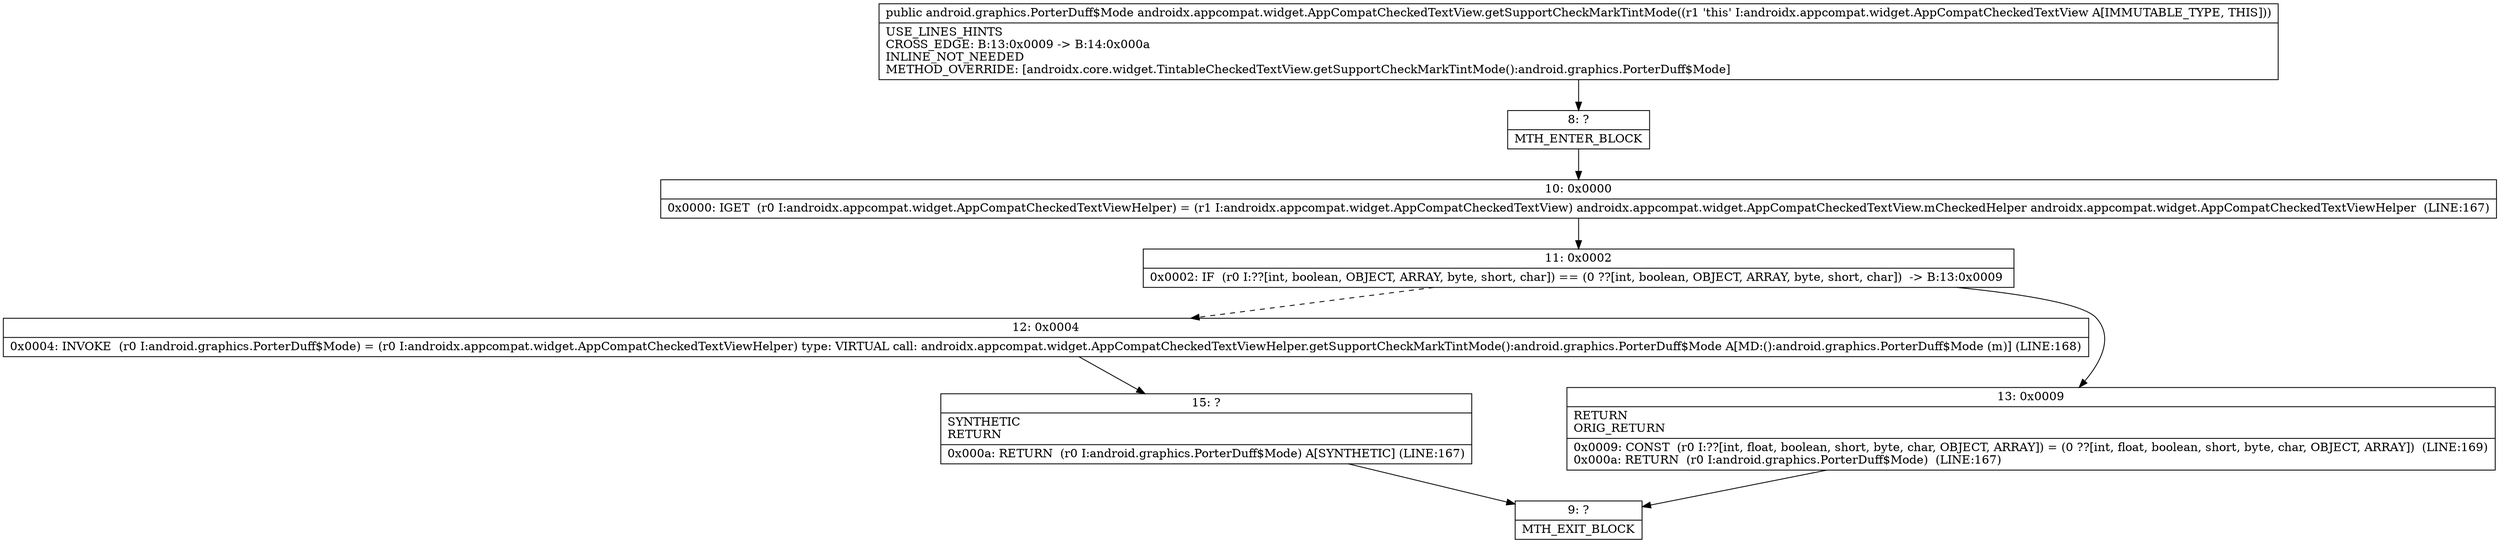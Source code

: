 digraph "CFG forandroidx.appcompat.widget.AppCompatCheckedTextView.getSupportCheckMarkTintMode()Landroid\/graphics\/PorterDuff$Mode;" {
Node_8 [shape=record,label="{8\:\ ?|MTH_ENTER_BLOCK\l}"];
Node_10 [shape=record,label="{10\:\ 0x0000|0x0000: IGET  (r0 I:androidx.appcompat.widget.AppCompatCheckedTextViewHelper) = (r1 I:androidx.appcompat.widget.AppCompatCheckedTextView) androidx.appcompat.widget.AppCompatCheckedTextView.mCheckedHelper androidx.appcompat.widget.AppCompatCheckedTextViewHelper  (LINE:167)\l}"];
Node_11 [shape=record,label="{11\:\ 0x0002|0x0002: IF  (r0 I:??[int, boolean, OBJECT, ARRAY, byte, short, char]) == (0 ??[int, boolean, OBJECT, ARRAY, byte, short, char])  \-\> B:13:0x0009 \l}"];
Node_12 [shape=record,label="{12\:\ 0x0004|0x0004: INVOKE  (r0 I:android.graphics.PorterDuff$Mode) = (r0 I:androidx.appcompat.widget.AppCompatCheckedTextViewHelper) type: VIRTUAL call: androidx.appcompat.widget.AppCompatCheckedTextViewHelper.getSupportCheckMarkTintMode():android.graphics.PorterDuff$Mode A[MD:():android.graphics.PorterDuff$Mode (m)] (LINE:168)\l}"];
Node_15 [shape=record,label="{15\:\ ?|SYNTHETIC\lRETURN\l|0x000a: RETURN  (r0 I:android.graphics.PorterDuff$Mode) A[SYNTHETIC] (LINE:167)\l}"];
Node_9 [shape=record,label="{9\:\ ?|MTH_EXIT_BLOCK\l}"];
Node_13 [shape=record,label="{13\:\ 0x0009|RETURN\lORIG_RETURN\l|0x0009: CONST  (r0 I:??[int, float, boolean, short, byte, char, OBJECT, ARRAY]) = (0 ??[int, float, boolean, short, byte, char, OBJECT, ARRAY])  (LINE:169)\l0x000a: RETURN  (r0 I:android.graphics.PorterDuff$Mode)  (LINE:167)\l}"];
MethodNode[shape=record,label="{public android.graphics.PorterDuff$Mode androidx.appcompat.widget.AppCompatCheckedTextView.getSupportCheckMarkTintMode((r1 'this' I:androidx.appcompat.widget.AppCompatCheckedTextView A[IMMUTABLE_TYPE, THIS]))  | USE_LINES_HINTS\lCROSS_EDGE: B:13:0x0009 \-\> B:14:0x000a\lINLINE_NOT_NEEDED\lMETHOD_OVERRIDE: [androidx.core.widget.TintableCheckedTextView.getSupportCheckMarkTintMode():android.graphics.PorterDuff$Mode]\l}"];
MethodNode -> Node_8;Node_8 -> Node_10;
Node_10 -> Node_11;
Node_11 -> Node_12[style=dashed];
Node_11 -> Node_13;
Node_12 -> Node_15;
Node_15 -> Node_9;
Node_13 -> Node_9;
}


